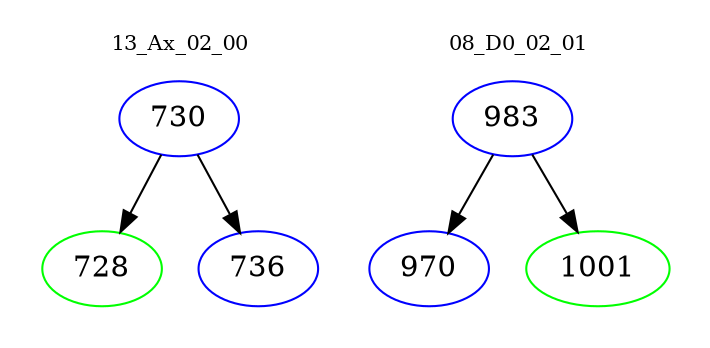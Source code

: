 digraph{
subgraph cluster_0 {
color = white
label = "13_Ax_02_00";
fontsize=10;
T0_730 [label="730", color="blue"]
T0_730 -> T0_728 [color="black"]
T0_728 [label="728", color="green"]
T0_730 -> T0_736 [color="black"]
T0_736 [label="736", color="blue"]
}
subgraph cluster_1 {
color = white
label = "08_D0_02_01";
fontsize=10;
T1_983 [label="983", color="blue"]
T1_983 -> T1_970 [color="black"]
T1_970 [label="970", color="blue"]
T1_983 -> T1_1001 [color="black"]
T1_1001 [label="1001", color="green"]
}
}
